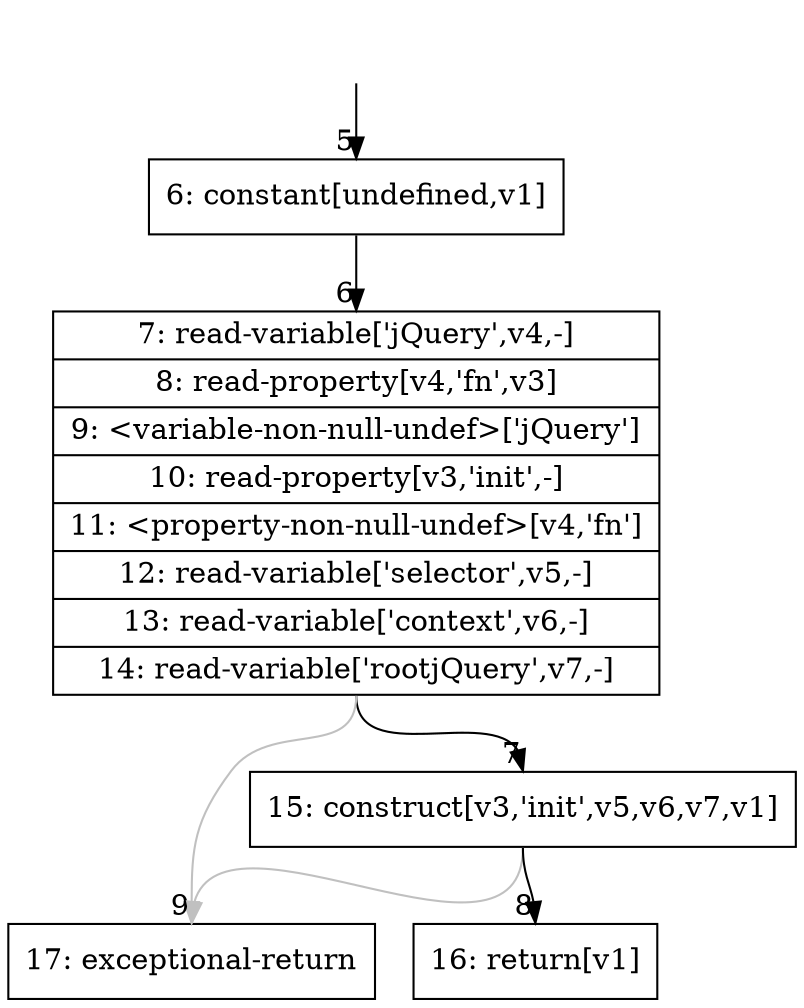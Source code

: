 digraph {
rankdir="TD"
BB_entry2[shape=none,label=""];
BB_entry2 -> BB5 [tailport=s, headport=n, headlabel="    5"]
BB5 [shape=record label="{6: constant[undefined,v1]}" ] 
BB5 -> BB6 [tailport=s, headport=n, headlabel="      6"]
BB6 [shape=record label="{7: read-variable['jQuery',v4,-]|8: read-property[v4,'fn',v3]|9: \<variable-non-null-undef\>['jQuery']|10: read-property[v3,'init',-]|11: \<property-non-null-undef\>[v4,'fn']|12: read-variable['selector',v5,-]|13: read-variable['context',v6,-]|14: read-variable['rootjQuery',v7,-]}" ] 
BB6 -> BB7 [tailport=s, headport=n, headlabel="      7"]
BB6 -> BB9 [tailport=s, headport=n, color=gray, headlabel="      9"]
BB7 [shape=record label="{15: construct[v3,'init',v5,v6,v7,v1]}" ] 
BB7 -> BB8 [tailport=s, headport=n, headlabel="      8"]
BB7 -> BB9 [tailport=s, headport=n, color=gray]
BB8 [shape=record label="{16: return[v1]}" ] 
BB9 [shape=record label="{17: exceptional-return}" ] 
}
